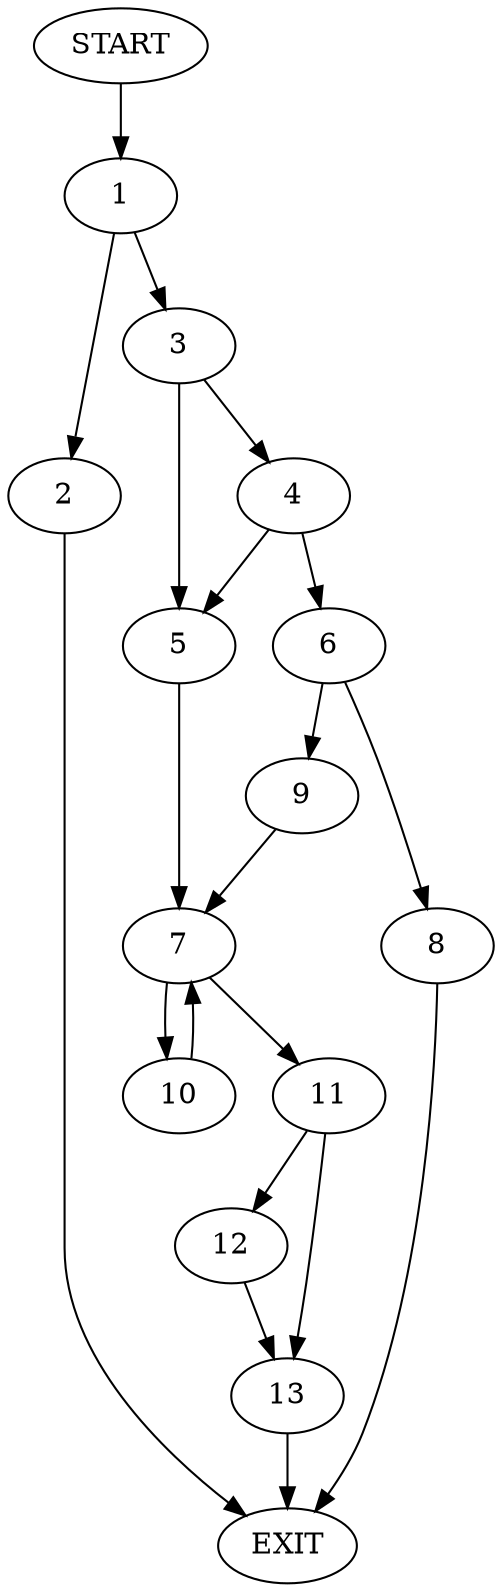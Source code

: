 digraph {
0 [label="START"]
14 [label="EXIT"]
0 -> 1
1 -> 2
1 -> 3
3 -> 4
3 -> 5
2 -> 14
4 -> 6
4 -> 5
5 -> 7
6 -> 8
6 -> 9
7 -> 10
7 -> 11
8 -> 14
9 -> 7
10 -> 7
11 -> 12
11 -> 13
13 -> 14
12 -> 13
}
